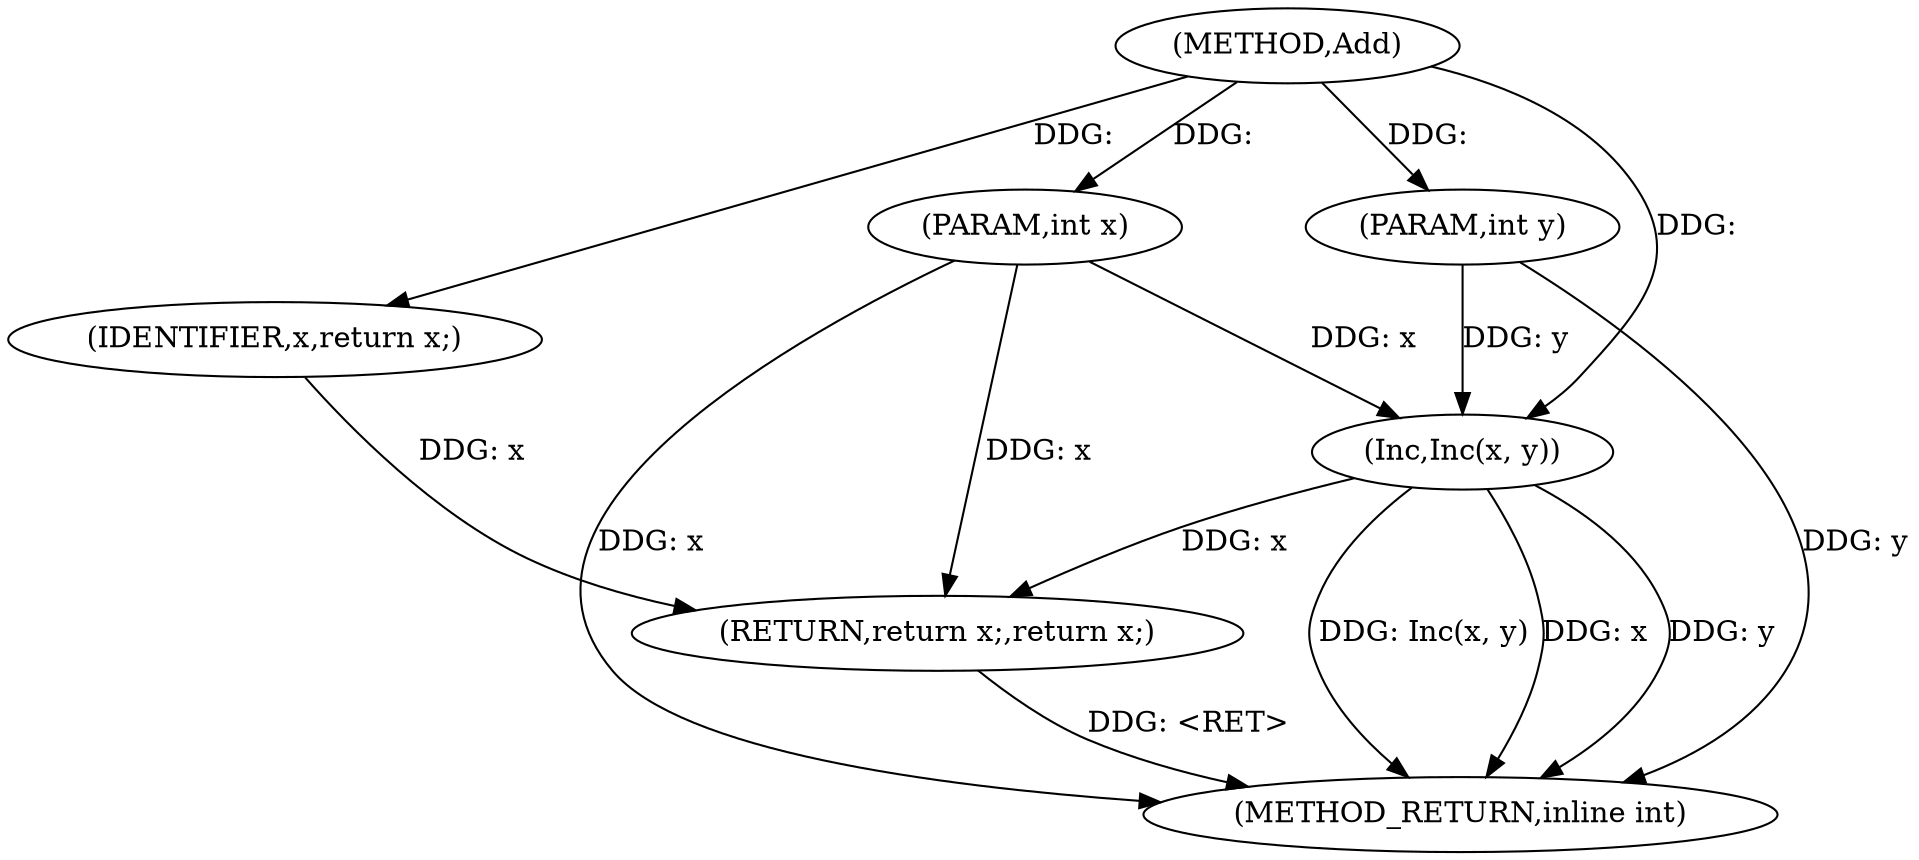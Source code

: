 digraph "Add" {  
"1000185" [label = "(METHOD,Add)" ]
"1000194" [label = "(METHOD_RETURN,inline int)" ]
"1000186" [label = "(PARAM,int x)" ]
"1000187" [label = "(PARAM,int y)" ]
"1000189" [label = "(Inc,Inc(x, y))" ]
"1000192" [label = "(RETURN,return x;,return x;)" ]
"1000193" [label = "(IDENTIFIER,x,return x;)" ]
  "1000186" -> "1000194"  [ label = "DDG: x"] 
  "1000187" -> "1000194"  [ label = "DDG: y"] 
  "1000189" -> "1000194"  [ label = "DDG: x"] 
  "1000189" -> "1000194"  [ label = "DDG: y"] 
  "1000189" -> "1000194"  [ label = "DDG: Inc(x, y)"] 
  "1000192" -> "1000194"  [ label = "DDG: <RET>"] 
  "1000185" -> "1000186"  [ label = "DDG: "] 
  "1000185" -> "1000187"  [ label = "DDG: "] 
  "1000193" -> "1000192"  [ label = "DDG: x"] 
  "1000189" -> "1000192"  [ label = "DDG: x"] 
  "1000186" -> "1000192"  [ label = "DDG: x"] 
  "1000186" -> "1000189"  [ label = "DDG: x"] 
  "1000185" -> "1000189"  [ label = "DDG: "] 
  "1000187" -> "1000189"  [ label = "DDG: y"] 
  "1000185" -> "1000193"  [ label = "DDG: "] 
}
